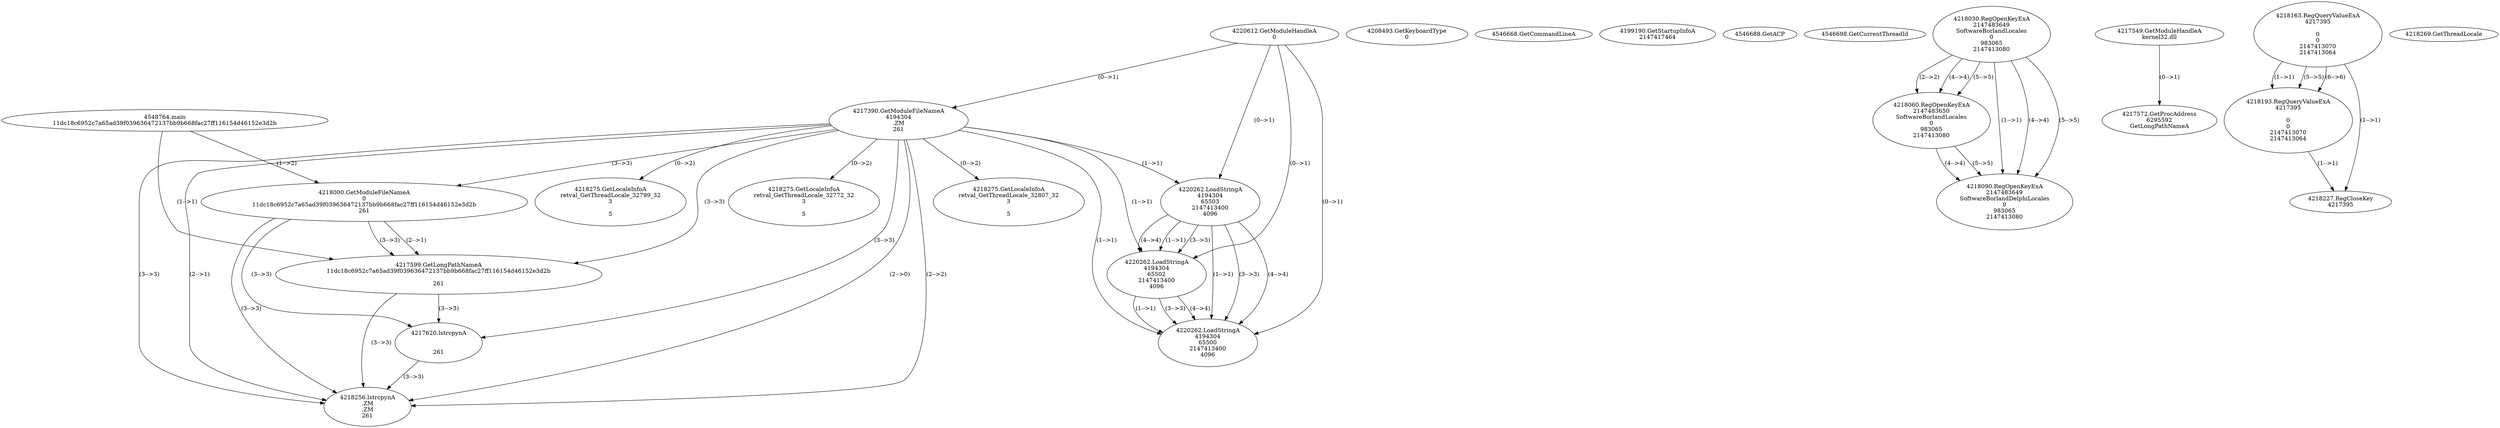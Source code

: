 // Global SCDG with merge call
digraph {
	0 [label="4548764.main
11dc18c6952c7a65ad39f039636472137bb9b668fac27ff116154d46152e3d2b"]
	1 [label="4220612.GetModuleHandleA
0"]
	2 [label="4208493.GetKeyboardType
0"]
	3 [label="4546668.GetCommandLineA
"]
	4 [label="4199190.GetStartupInfoA
2147417464"]
	5 [label="4546688.GetACP
"]
	6 [label="4546698.GetCurrentThreadId
"]
	7 [label="4217390.GetModuleFileNameA
4194304
.ZM
261"]
	1 -> 7 [label="(0-->1)"]
	8 [label="4218000.GetModuleFileNameA
0
11dc18c6952c7a65ad39f039636472137bb9b668fac27ff116154d46152e3d2b
261"]
	0 -> 8 [label="(1-->2)"]
	7 -> 8 [label="(3-->3)"]
	9 [label="4218030.RegOpenKeyExA
2147483649
Software\Borland\Locales
0
983065
2147413080"]
	10 [label="4218060.RegOpenKeyExA
2147483650
Software\Borland\Locales
0
983065
2147413080"]
	9 -> 10 [label="(2-->2)"]
	9 -> 10 [label="(4-->4)"]
	9 -> 10 [label="(5-->5)"]
	11 [label="4218090.RegOpenKeyExA
2147483649
Software\Borland\Delphi\Locales
0
983065
2147413080"]
	9 -> 11 [label="(1-->1)"]
	9 -> 11 [label="(4-->4)"]
	10 -> 11 [label="(4-->4)"]
	9 -> 11 [label="(5-->5)"]
	10 -> 11 [label="(5-->5)"]
	12 [label="4217549.GetModuleHandleA
kernel32.dll"]
	13 [label="4217572.GetProcAddress
6295592
GetLongPathNameA"]
	12 -> 13 [label="(0-->1)"]
	14 [label="4217599.GetLongPathNameA
11dc18c6952c7a65ad39f039636472137bb9b668fac27ff116154d46152e3d2b

261"]
	0 -> 14 [label="(1-->1)"]
	8 -> 14 [label="(2-->1)"]
	7 -> 14 [label="(3-->3)"]
	8 -> 14 [label="(3-->3)"]
	15 [label="4217620.lstrcpynA


261"]
	7 -> 15 [label="(3-->3)"]
	8 -> 15 [label="(3-->3)"]
	14 -> 15 [label="(3-->3)"]
	16 [label="4218163.RegQueryValueExA
4217395

0
0
2147413070
2147413064"]
	17 [label="4218193.RegQueryValueExA
4217395

0
0
2147413070
2147413064"]
	16 -> 17 [label="(1-->1)"]
	16 -> 17 [label="(5-->5)"]
	16 -> 17 [label="(6-->6)"]
	18 [label="4218227.RegCloseKey
4217395"]
	16 -> 18 [label="(1-->1)"]
	17 -> 18 [label="(1-->1)"]
	19 [label="4218256.lstrcpynA
.ZM
.ZM
261"]
	7 -> 19 [label="(2-->1)"]
	7 -> 19 [label="(2-->2)"]
	7 -> 19 [label="(3-->3)"]
	8 -> 19 [label="(3-->3)"]
	14 -> 19 [label="(3-->3)"]
	15 -> 19 [label="(3-->3)"]
	7 -> 19 [label="(2-->0)"]
	20 [label="4218269.GetThreadLocale
"]
	21 [label="4218275.GetLocaleInfoA
retval_GetThreadLocale_32807_32
3

5"]
	7 -> 21 [label="(0-->2)"]
	22 [label="4220262.LoadStringA
4194304
65503
2147413400
4096"]
	1 -> 22 [label="(0-->1)"]
	7 -> 22 [label="(1-->1)"]
	23 [label="4220262.LoadStringA
4194304
65502
2147413400
4096"]
	1 -> 23 [label="(0-->1)"]
	7 -> 23 [label="(1-->1)"]
	22 -> 23 [label="(1-->1)"]
	22 -> 23 [label="(3-->3)"]
	22 -> 23 [label="(4-->4)"]
	24 [label="4218275.GetLocaleInfoA
retval_GetThreadLocale_32799_32
3

5"]
	7 -> 24 [label="(0-->2)"]
	25 [label="4218275.GetLocaleInfoA
retval_GetThreadLocale_32772_32
3

5"]
	7 -> 25 [label="(0-->2)"]
	26 [label="4220262.LoadStringA
4194304
65500
2147413400
4096"]
	1 -> 26 [label="(0-->1)"]
	7 -> 26 [label="(1-->1)"]
	22 -> 26 [label="(1-->1)"]
	23 -> 26 [label="(1-->1)"]
	22 -> 26 [label="(3-->3)"]
	23 -> 26 [label="(3-->3)"]
	22 -> 26 [label="(4-->4)"]
	23 -> 26 [label="(4-->4)"]
}
